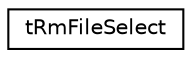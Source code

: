 digraph "Graphical Class Hierarchy"
{
  edge [fontname="Helvetica",fontsize="10",labelfontname="Helvetica",labelfontsize="10"];
  node [fontname="Helvetica",fontsize="10",shape=record];
  rankdir="LR";
  Node1 [label="tRmFileSelect",height=0.2,width=0.4,color="black", fillcolor="white", style="filled",URL="$structt_rm_file_select.html",tooltip="Structure for file selection. "];
}
